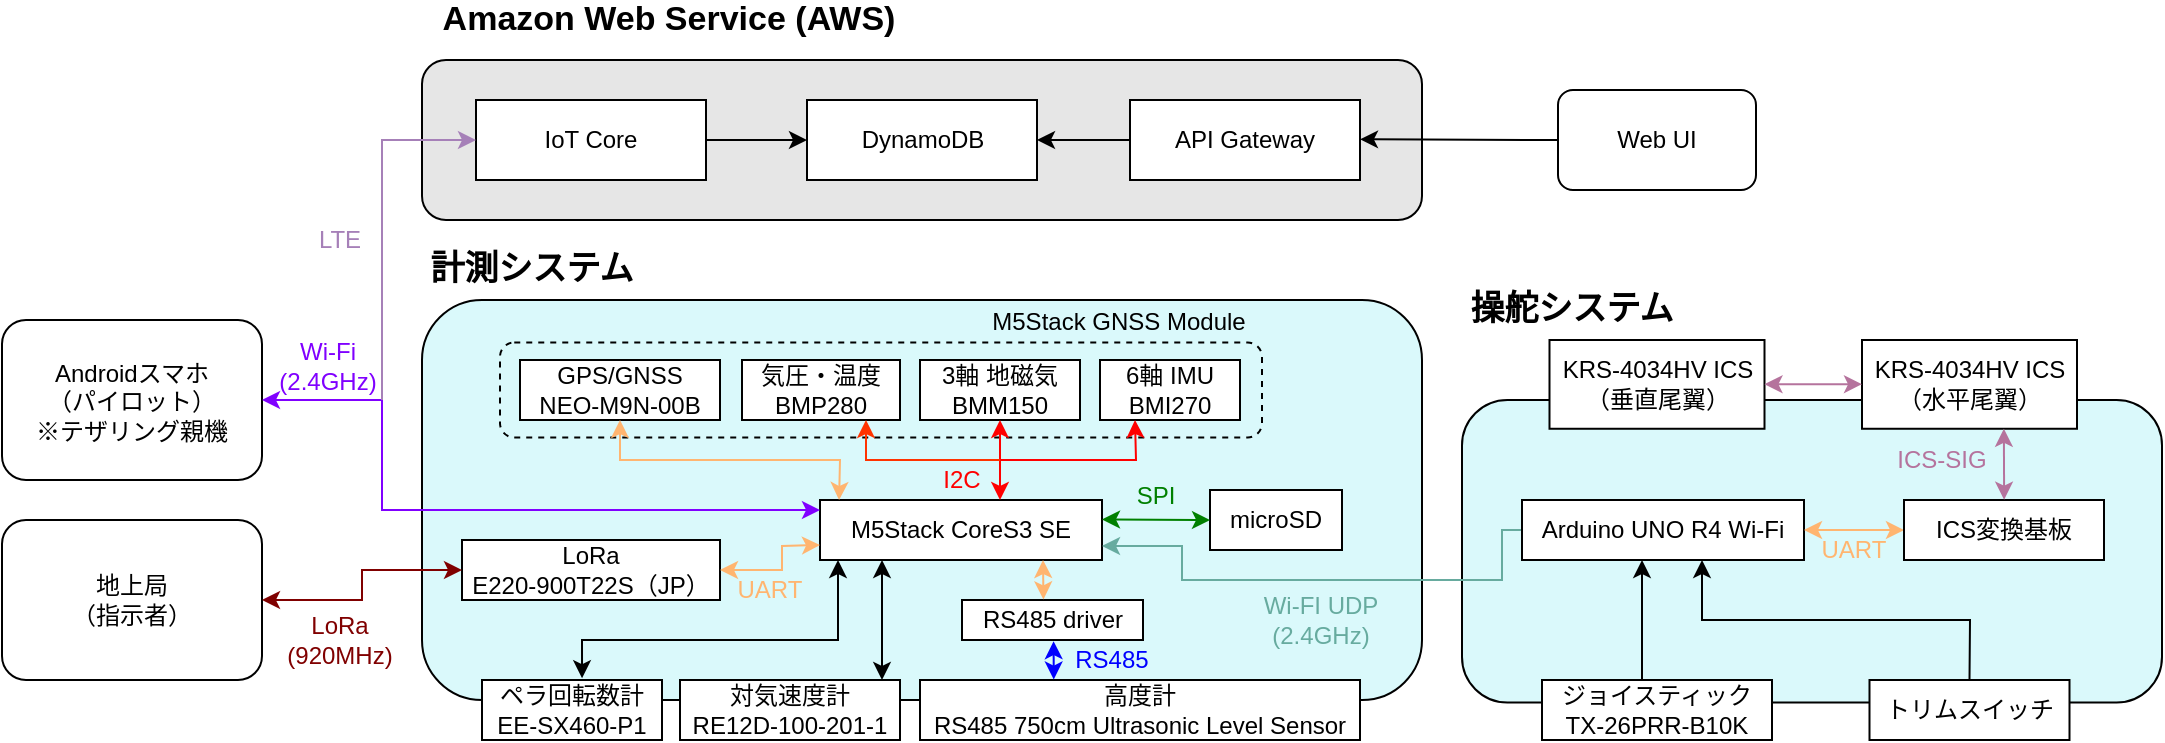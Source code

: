 <mxfile version="27.1.5">
  <diagram name="全体図" id="6K07M-bdMIoADG_4eisC">
    <mxGraphModel dx="1426" dy="1920" grid="1" gridSize="10" guides="1" tooltips="1" connect="1" arrows="1" fold="1" page="1" pageScale="1" pageWidth="827" pageHeight="1169" math="0" shadow="0">
      <root>
        <mxCell id="0" />
        <mxCell id="1" parent="0" />
        <mxCell id="6jxWXBO_irFHfBW3TYrJ-2" value="" style="rounded=1;whiteSpace=wrap;html=1;fillColor=#daf9fb;" parent="1" vertex="1">
          <mxGeometry x="760" y="140" width="350" height="151.25" as="geometry" />
        </mxCell>
        <mxCell id="6jxWXBO_irFHfBW3TYrJ-13" value="" style="rounded=1;whiteSpace=wrap;html=1;fillColor=#E6E6E6;fontColor=#ffffff;strokeColor=#000000;" parent="1" vertex="1">
          <mxGeometry x="240" y="-30" width="500" height="80" as="geometry" />
        </mxCell>
        <mxCell id="qhWnbRb1_LZRBb_jjzeY-1" value="" style="rounded=1;whiteSpace=wrap;html=1;fillColor=#daf9fb;" parent="1" vertex="1">
          <mxGeometry x="240" y="90" width="500" height="200" as="geometry" />
        </mxCell>
        <mxCell id="rOg-yM2_KAsI7TXyr_-D-17" value="" style="rounded=1;whiteSpace=wrap;html=1;dashed=1;fillColor=none;" parent="1" vertex="1">
          <mxGeometry x="279" y="111.25" width="381" height="47.5" as="geometry" />
        </mxCell>
        <mxCell id="qhWnbRb1_LZRBb_jjzeY-2" value="M5Stack CoreS3 SE" style="rounded=0;whiteSpace=wrap;html=1;" parent="1" vertex="1">
          <mxGeometry x="439" y="190" width="141" height="30" as="geometry" />
        </mxCell>
        <mxCell id="qhWnbRb1_LZRBb_jjzeY-3" value="6軸 IMU&lt;div&gt;BMI270&lt;/div&gt;" style="rounded=0;whiteSpace=wrap;html=1;" parent="1" vertex="1">
          <mxGeometry x="579" y="120" width="70" height="30" as="geometry" />
        </mxCell>
        <mxCell id="qhWnbRb1_LZRBb_jjzeY-4" value="3軸 地磁気&lt;div&gt;BMM150&lt;/div&gt;" style="rounded=0;whiteSpace=wrap;html=1;" parent="1" vertex="1">
          <mxGeometry x="489" y="120" width="80" height="30" as="geometry" />
        </mxCell>
        <mxCell id="qhWnbRb1_LZRBb_jjzeY-5" value="気圧・温度&lt;div&gt;BMP280&lt;/div&gt;" style="rounded=0;whiteSpace=wrap;html=1;" parent="1" vertex="1">
          <mxGeometry x="400" y="120" width="79" height="30" as="geometry" />
        </mxCell>
        <mxCell id="qhWnbRb1_LZRBb_jjzeY-6" value="GPS/GNSS&lt;div&gt;NEO-M9N-00B&lt;/div&gt;" style="rounded=0;whiteSpace=wrap;html=1;" parent="1" vertex="1">
          <mxGeometry x="289" y="120" width="100" height="30" as="geometry" />
        </mxCell>
        <mxCell id="qhWnbRb1_LZRBb_jjzeY-7" value="LoRa&lt;div&gt;E220-900T22S（JP）&lt;/div&gt;" style="rounded=0;whiteSpace=wrap;html=1;" parent="1" vertex="1">
          <mxGeometry x="260" y="210" width="129" height="30" as="geometry" />
        </mxCell>
        <mxCell id="qhWnbRb1_LZRBb_jjzeY-8" value="microSD" style="rounded=0;whiteSpace=wrap;html=1;" parent="1" vertex="1">
          <mxGeometry x="634" y="185" width="66" height="30" as="geometry" />
        </mxCell>
        <mxCell id="qhWnbRb1_LZRBb_jjzeY-11" value="対気速度計&lt;div&gt;RE12D-100-201-1&lt;/div&gt;" style="rounded=0;whiteSpace=wrap;html=1;" parent="1" vertex="1">
          <mxGeometry x="369" y="280" width="110" height="30" as="geometry" />
        </mxCell>
        <mxCell id="qhWnbRb1_LZRBb_jjzeY-12" value="&lt;div&gt;ペラ回転数計&lt;/div&gt;&lt;div&gt;EE-SX460-P1&lt;/div&gt;" style="rounded=0;whiteSpace=wrap;html=1;" parent="1" vertex="1">
          <mxGeometry x="270" y="280" width="90" height="30" as="geometry" />
        </mxCell>
        <mxCell id="qhWnbRb1_LZRBb_jjzeY-13" value="&lt;div&gt;高度計&lt;/div&gt;&lt;div&gt;RS485 750cm Ultrasonic Level Sensor&lt;/div&gt;" style="rounded=0;whiteSpace=wrap;html=1;" parent="1" vertex="1">
          <mxGeometry x="489" y="280" width="220" height="30" as="geometry" />
        </mxCell>
        <mxCell id="qhWnbRb1_LZRBb_jjzeY-18" value="" style="endArrow=classic;startArrow=classic;html=1;rounded=0;strokeColor=#ff0000;" parent="1" edge="1">
          <mxGeometry width="50" height="50" relative="1" as="geometry">
            <mxPoint x="529" y="150" as="sourcePoint" />
            <mxPoint x="529" y="190" as="targetPoint" />
            <Array as="points" />
          </mxGeometry>
        </mxCell>
        <mxCell id="qhWnbRb1_LZRBb_jjzeY-19" value="" style="endArrow=classic;html=1;rounded=0;entryX=0.25;entryY=1;entryDx=0;entryDy=0;strokeColor=#ff0000;" parent="1" target="qhWnbRb1_LZRBb_jjzeY-3" edge="1">
          <mxGeometry width="50" height="50" relative="1" as="geometry">
            <mxPoint x="529" y="170" as="sourcePoint" />
            <mxPoint x="569" y="150" as="targetPoint" />
            <Array as="points">
              <mxPoint x="569" y="170" />
              <mxPoint x="597" y="170" />
            </Array>
          </mxGeometry>
        </mxCell>
        <mxCell id="qhWnbRb1_LZRBb_jjzeY-20" value="" style="endArrow=classic;html=1;rounded=0;strokeColor=#ff3300;" parent="1" edge="1">
          <mxGeometry width="50" height="50" relative="1" as="geometry">
            <mxPoint x="529" y="170" as="sourcePoint" />
            <mxPoint x="462" y="150" as="targetPoint" />
            <Array as="points">
              <mxPoint x="462" y="170" />
            </Array>
          </mxGeometry>
        </mxCell>
        <mxCell id="qhWnbRb1_LZRBb_jjzeY-21" value="I2C" style="text;html=1;align=center;verticalAlign=middle;whiteSpace=wrap;rounded=0;fontColor=#ff0000;" parent="1" vertex="1">
          <mxGeometry x="486.5" y="170" width="46" height="20" as="geometry" />
        </mxCell>
        <mxCell id="qhWnbRb1_LZRBb_jjzeY-22" value="" style="endArrow=classic;startArrow=classic;html=1;rounded=0;strokeColor=#FFB570;entryX=0.106;entryY=0.002;entryDx=0;entryDy=0;entryPerimeter=0;" parent="1" edge="1">
          <mxGeometry width="50" height="50" relative="1" as="geometry">
            <mxPoint x="339" y="150" as="sourcePoint" />
            <mxPoint x="448.54" y="190" as="targetPoint" />
            <Array as="points">
              <mxPoint x="339" y="170" />
              <mxPoint x="449" y="170" />
            </Array>
          </mxGeometry>
        </mxCell>
        <mxCell id="qhWnbRb1_LZRBb_jjzeY-23" value="&lt;font&gt;UART&lt;/font&gt;" style="text;html=1;align=center;verticalAlign=middle;whiteSpace=wrap;rounded=0;fontColor=#FFB570;" parent="1" vertex="1">
          <mxGeometry x="389" y="225" width="50" height="20" as="geometry" />
        </mxCell>
        <mxCell id="IAhwxvjueymBkviinYW7-1" value="SPI" style="text;html=1;align=center;verticalAlign=middle;whiteSpace=wrap;rounded=0;fontColor=#008000;" parent="1" vertex="1">
          <mxGeometry x="587" y="177.5" width="40" height="20" as="geometry" />
        </mxCell>
        <mxCell id="IAhwxvjueymBkviinYW7-2" value="" style="endArrow=classic;startArrow=classic;html=1;rounded=0;strokeColor=#FFB570;entryX=0;entryY=0.75;entryDx=0;entryDy=0;exitX=1;exitY=0.5;exitDx=0;exitDy=0;" parent="1" source="qhWnbRb1_LZRBb_jjzeY-7" target="qhWnbRb1_LZRBb_jjzeY-2" edge="1">
          <mxGeometry width="50" height="50" relative="1" as="geometry">
            <mxPoint x="389" y="215" as="sourcePoint" />
            <mxPoint x="439" y="215" as="targetPoint" />
            <Array as="points">
              <mxPoint x="420" y="225" />
              <mxPoint x="420" y="213" />
            </Array>
          </mxGeometry>
        </mxCell>
        <mxCell id="IAhwxvjueymBkviinYW7-3" value="" style="endArrow=classic;startArrow=classic;html=1;rounded=0;exitX=0.667;exitY=-0.03;exitDx=0;exitDy=0;exitPerimeter=0;" parent="1" edge="1">
          <mxGeometry width="50" height="50" relative="1" as="geometry">
            <mxPoint x="320.03" y="279.1" as="sourcePoint" />
            <mxPoint x="448" y="220" as="targetPoint" />
            <Array as="points">
              <mxPoint x="320" y="260" />
              <mxPoint x="448" y="260" />
            </Array>
          </mxGeometry>
        </mxCell>
        <mxCell id="IAhwxvjueymBkviinYW7-4" value="" style="endArrow=classic;startArrow=classic;html=1;rounded=0;" parent="1" edge="1">
          <mxGeometry width="50" height="50" relative="1" as="geometry">
            <mxPoint x="470" y="280" as="sourcePoint" />
            <mxPoint x="470" y="220" as="targetPoint" />
          </mxGeometry>
        </mxCell>
        <mxCell id="IAhwxvjueymBkviinYW7-37" value="" style="rounded=1;whiteSpace=wrap;html=1;" parent="1" vertex="1">
          <mxGeometry x="30" y="100" width="130" height="80" as="geometry" />
        </mxCell>
        <mxCell id="IAhwxvjueymBkviinYW7-38" value="" style="rounded=1;whiteSpace=wrap;html=1;" parent="1" vertex="1">
          <mxGeometry x="30" y="200" width="130" height="80" as="geometry" />
        </mxCell>
        <mxCell id="IAhwxvjueymBkviinYW7-40" value="&lt;div&gt;Androidスマホ&lt;/div&gt;&lt;div&gt;（パイロット）&lt;/div&gt;&lt;div&gt;※テザリング親機&lt;/div&gt;" style="text;html=1;align=center;verticalAlign=middle;whiteSpace=wrap;rounded=0;" parent="1" vertex="1">
          <mxGeometry x="41.25" y="120" width="107.5" height="42.5" as="geometry" />
        </mxCell>
        <mxCell id="IAhwxvjueymBkviinYW7-41" value="&lt;div&gt;地上局&lt;/div&gt;&lt;div&gt;（指示者）&lt;/div&gt;" style="text;html=1;align=center;verticalAlign=middle;whiteSpace=wrap;rounded=0;" parent="1" vertex="1">
          <mxGeometry x="60" y="225" width="70" height="30" as="geometry" />
        </mxCell>
        <mxCell id="IAhwxvjueymBkviinYW7-42" value="" style="endArrow=classic;startArrow=classic;html=1;rounded=0;fontColor=#99FF33;strokeColor=#800000;exitX=1;exitY=0.5;exitDx=0;exitDy=0;entryX=0;entryY=0.5;entryDx=0;entryDy=0;" parent="1" source="IAhwxvjueymBkviinYW7-38" target="qhWnbRb1_LZRBb_jjzeY-7" edge="1">
          <mxGeometry width="50" height="50" relative="1" as="geometry">
            <mxPoint x="210" y="230" as="sourcePoint" />
            <mxPoint x="260" y="230" as="targetPoint" />
            <Array as="points">
              <mxPoint x="210" y="240" />
              <mxPoint x="210" y="225" />
            </Array>
          </mxGeometry>
        </mxCell>
        <mxCell id="IAhwxvjueymBkviinYW7-43" value="" style="endArrow=classic;startArrow=classic;html=1;rounded=0;strokeColor=#8000FF;fontColor=#7EA6E0;exitX=1;exitY=0.5;exitDx=0;exitDy=0;" parent="1" source="IAhwxvjueymBkviinYW7-37" edge="1">
          <mxGeometry width="50" height="50" relative="1" as="geometry">
            <mxPoint x="330" y="195" as="sourcePoint" />
            <mxPoint x="439" y="195" as="targetPoint" />
            <Array as="points">
              <mxPoint x="220" y="140" />
              <mxPoint x="220" y="195" />
            </Array>
          </mxGeometry>
        </mxCell>
        <mxCell id="IAhwxvjueymBkviinYW7-46" value="&lt;font style=&quot;&quot;&gt;LoRa&lt;/font&gt;&lt;div&gt;&lt;font style=&quot;&quot;&gt;(920MHz)&lt;/font&gt;&lt;/div&gt;" style="text;html=1;align=center;verticalAlign=middle;whiteSpace=wrap;rounded=0;fontColor=#800000;labelBackgroundColor=none;" parent="1" vertex="1">
          <mxGeometry x="168.75" y="245" width="60" height="30" as="geometry" />
        </mxCell>
        <mxCell id="IAhwxvjueymBkviinYW7-47" value="&lt;font style=&quot;&quot;&gt;Wi-Fi&lt;/font&gt;&lt;div&gt;&lt;font style=&quot;&quot;&gt;(2.4GHz)&lt;/font&gt;&lt;/div&gt;" style="text;html=1;align=center;verticalAlign=middle;whiteSpace=wrap;rounded=0;fontColor=#8000FF;" parent="1" vertex="1">
          <mxGeometry x="157.5" y="107.5" width="70" height="30" as="geometry" />
        </mxCell>
        <mxCell id="5KmOA9PAkvmJi2R7xXo4-1" value="" style="endArrow=classic;startArrow=classic;html=1;rounded=0;strokeColor=#008000;entryX=0;entryY=0.5;entryDx=0;entryDy=0;fontColor=#000000;exitX=1;exitY=0.5;exitDx=0;exitDy=0;" parent="1" target="qhWnbRb1_LZRBb_jjzeY-8" edge="1">
          <mxGeometry width="50" height="50" relative="1" as="geometry">
            <mxPoint x="580" y="199.72" as="sourcePoint" />
            <mxPoint x="629" y="199.72" as="targetPoint" />
          </mxGeometry>
        </mxCell>
        <mxCell id="rOg-yM2_KAsI7TXyr_-D-1" value="" style="endArrow=classic;startArrow=classic;html=1;rounded=0;strokeColor=#0000FF;entryX=0.304;entryY=-0.008;entryDx=0;entryDy=0;exitX=0.506;exitY=1.03;exitDx=0;exitDy=0;entryPerimeter=0;exitPerimeter=0;" parent="1" source="rOg-yM2_KAsI7TXyr_-D-3" target="qhWnbRb1_LZRBb_jjzeY-13" edge="1">
          <mxGeometry width="50" height="50" relative="1" as="geometry">
            <mxPoint x="550" y="340.278" as="sourcePoint" />
            <mxPoint x="600" y="259.6" as="targetPoint" />
          </mxGeometry>
        </mxCell>
        <mxCell id="rOg-yM2_KAsI7TXyr_-D-3" value="RS485 driver" style="rounded=0;whiteSpace=wrap;html=1;" parent="1" vertex="1">
          <mxGeometry x="510" y="240" width="90.5" height="20" as="geometry" />
        </mxCell>
        <mxCell id="rOg-yM2_KAsI7TXyr_-D-4" value="" style="endArrow=classic;startArrow=classic;html=1;rounded=0;strokeColor=#FFB570;entryX=0.45;entryY=-0.014;entryDx=0;entryDy=0;exitX=1;exitY=0.5;exitDx=0;exitDy=0;entryPerimeter=0;" parent="1" target="rOg-yM2_KAsI7TXyr_-D-3" edge="1">
          <mxGeometry width="50" height="50" relative="1" as="geometry">
            <mxPoint x="550.5" y="220" as="sourcePoint" />
            <mxPoint x="600.5" y="220" as="targetPoint" />
          </mxGeometry>
        </mxCell>
        <mxCell id="rOg-yM2_KAsI7TXyr_-D-6" value="RS485" style="text;html=1;align=center;verticalAlign=middle;whiteSpace=wrap;rounded=0;fontColor=#0000FF;" parent="1" vertex="1">
          <mxGeometry x="560" y="260" width="50" height="20" as="geometry" />
        </mxCell>
        <mxCell id="rOg-yM2_KAsI7TXyr_-D-7" value="" style="endArrow=none;startArrow=classic;html=1;rounded=0;strokeColor=#67AB9F;exitX=1;exitY=0.75;exitDx=0;exitDy=0;entryX=0;entryY=0.5;entryDx=0;entryDy=0;startFill=1;endFill=0;" parent="1" target="6jxWXBO_irFHfBW3TYrJ-3" edge="1">
          <mxGeometry width="50" height="50" relative="1" as="geometry">
            <mxPoint x="580" y="213" as="sourcePoint" />
            <mxPoint x="759.36" y="240.29" as="targetPoint" />
            <Array as="points">
              <mxPoint x="620" y="213" />
              <mxPoint x="620" y="230" />
              <mxPoint x="780" y="230" />
              <mxPoint x="780" y="205" />
              <mxPoint x="790" y="205" />
            </Array>
          </mxGeometry>
        </mxCell>
        <mxCell id="rOg-yM2_KAsI7TXyr_-D-13" value="&lt;b&gt;&lt;font style=&quot;font-size: 17px;&quot;&gt;計測システム&lt;/font&gt;&lt;/b&gt;" style="text;html=1;align=center;verticalAlign=middle;whiteSpace=wrap;rounded=0;" parent="1" vertex="1">
          <mxGeometry x="240" y="65" width="110" height="20" as="geometry" />
        </mxCell>
        <mxCell id="rOg-yM2_KAsI7TXyr_-D-18" value="M5Stack GNSS Module" style="text;html=1;align=center;verticalAlign=middle;whiteSpace=wrap;rounded=0;" parent="1" vertex="1">
          <mxGeometry x="520" y="91.25" width="137" height="20" as="geometry" />
        </mxCell>
        <mxCell id="6jxWXBO_irFHfBW3TYrJ-1" value="&lt;b&gt;&lt;font style=&quot;font-size: 17px;&quot;&gt;操舵システム&lt;/font&gt;&lt;/b&gt;" style="text;html=1;align=center;verticalAlign=middle;whiteSpace=wrap;rounded=0;" parent="1" vertex="1">
          <mxGeometry x="760" y="85" width="110" height="20" as="geometry" />
        </mxCell>
        <mxCell id="6jxWXBO_irFHfBW3TYrJ-3" value="Arduino UNO R4 Wi-Fi" style="rounded=0;whiteSpace=wrap;html=1;" parent="1" vertex="1">
          <mxGeometry x="790" y="190" width="141" height="30" as="geometry" />
        </mxCell>
        <mxCell id="6jxWXBO_irFHfBW3TYrJ-4" value="&lt;div&gt;Wi-FI UDP&lt;/div&gt;&lt;div&gt;(2.4GHz)&lt;/div&gt;" style="text;html=1;align=center;verticalAlign=middle;whiteSpace=wrap;rounded=0;fontColor=#67AB9F;" parent="1" vertex="1">
          <mxGeometry x="649" y="235" width="81" height="30" as="geometry" />
        </mxCell>
        <mxCell id="6jxWXBO_irFHfBW3TYrJ-5" value="IoT Core" style="rounded=0;whiteSpace=wrap;html=1;" parent="1" vertex="1">
          <mxGeometry x="267" y="-10" width="115" height="40" as="geometry" />
        </mxCell>
        <mxCell id="6jxWXBO_irFHfBW3TYrJ-6" value="DynamoDB" style="rounded=0;whiteSpace=wrap;html=1;" parent="1" vertex="1">
          <mxGeometry x="432.5" y="-10" width="115" height="40" as="geometry" />
        </mxCell>
        <mxCell id="6jxWXBO_irFHfBW3TYrJ-10" value="" style="endArrow=classic;html=1;rounded=0;fontColor=#E6D0DE;strokeColor=#A680B8;entryX=0;entryY=0.5;entryDx=0;entryDy=0;" parent="1" target="6jxWXBO_irFHfBW3TYrJ-5" edge="1">
          <mxGeometry width="50" height="50" relative="1" as="geometry">
            <mxPoint x="220" y="140" as="sourcePoint" />
            <mxPoint x="217.5" y="57.5" as="targetPoint" />
            <Array as="points">
              <mxPoint x="220" y="10" />
            </Array>
          </mxGeometry>
        </mxCell>
        <mxCell id="6jxWXBO_irFHfBW3TYrJ-12" value="API Gateway" style="rounded=0;whiteSpace=wrap;html=1;" parent="1" vertex="1">
          <mxGeometry x="594" y="-10" width="115" height="40" as="geometry" />
        </mxCell>
        <mxCell id="6jxWXBO_irFHfBW3TYrJ-14" value="LTE" style="text;html=1;align=center;verticalAlign=middle;whiteSpace=wrap;rounded=0;fontColor=#A680B8;" parent="1" vertex="1">
          <mxGeometry x="180" y="50" width="37.5" height="20" as="geometry" />
        </mxCell>
        <mxCell id="6jxWXBO_irFHfBW3TYrJ-15" value="" style="endArrow=classic;html=1;rounded=0;exitX=1;exitY=0.5;exitDx=0;exitDy=0;entryX=0;entryY=0.5;entryDx=0;entryDy=0;" parent="1" source="6jxWXBO_irFHfBW3TYrJ-5" target="6jxWXBO_irFHfBW3TYrJ-6" edge="1">
          <mxGeometry width="50" height="50" relative="1" as="geometry">
            <mxPoint x="340" y="160" as="sourcePoint" />
            <mxPoint x="390" y="110" as="targetPoint" />
          </mxGeometry>
        </mxCell>
        <mxCell id="6jxWXBO_irFHfBW3TYrJ-16" value="" style="endArrow=none;html=1;rounded=0;exitX=1;exitY=0.5;exitDx=0;exitDy=0;entryX=0;entryY=0.5;entryDx=0;entryDy=0;startFill=1;startArrow=classic;" parent="1" source="6jxWXBO_irFHfBW3TYrJ-6" target="6jxWXBO_irFHfBW3TYrJ-12" edge="1">
          <mxGeometry width="50" height="50" relative="1" as="geometry">
            <mxPoint x="559" y="20" as="sourcePoint" />
            <mxPoint x="610" y="20" as="targetPoint" />
          </mxGeometry>
        </mxCell>
        <mxCell id="6jxWXBO_irFHfBW3TYrJ-17" value="" style="endArrow=none;html=1;rounded=0;exitX=1;exitY=0.5;exitDx=0;exitDy=0;entryX=0;entryY=0.5;entryDx=0;entryDy=0;startArrow=classic;startFill=1;" parent="1" target="6jxWXBO_irFHfBW3TYrJ-18" edge="1">
          <mxGeometry width="50" height="50" relative="1" as="geometry">
            <mxPoint x="709" y="9.66" as="sourcePoint" />
            <mxPoint x="800" y="10" as="targetPoint" />
          </mxGeometry>
        </mxCell>
        <mxCell id="6jxWXBO_irFHfBW3TYrJ-18" value="Web UI" style="rounded=1;whiteSpace=wrap;html=1;" parent="1" vertex="1">
          <mxGeometry x="808" y="-15" width="99" height="50" as="geometry" />
        </mxCell>
        <mxCell id="6jxWXBO_irFHfBW3TYrJ-19" value="トリムスイッチ" style="rounded=0;whiteSpace=wrap;html=1;" parent="1" vertex="1">
          <mxGeometry x="963.75" y="280" width="100" height="30" as="geometry" />
        </mxCell>
        <mxCell id="6jxWXBO_irFHfBW3TYrJ-20" value="&lt;div&gt;ジョイスティック&lt;/div&gt;&lt;div&gt;TX-26PRR-B10K&lt;/div&gt;" style="rounded=0;whiteSpace=wrap;html=1;" parent="1" vertex="1">
          <mxGeometry x="800" y="280" width="115" height="30" as="geometry" />
        </mxCell>
        <mxCell id="6jxWXBO_irFHfBW3TYrJ-21" value="" style="endArrow=classic;startArrow=none;html=1;rounded=0;startFill=0;" parent="1" edge="1">
          <mxGeometry width="50" height="50" relative="1" as="geometry">
            <mxPoint x="850" y="280" as="sourcePoint" />
            <mxPoint x="850" y="220" as="targetPoint" />
          </mxGeometry>
        </mxCell>
        <mxCell id="6jxWXBO_irFHfBW3TYrJ-22" value="" style="endArrow=classic;startArrow=none;html=1;rounded=0;startFill=0;exitX=0.5;exitY=0;exitDx=0;exitDy=0;" parent="1" source="6jxWXBO_irFHfBW3TYrJ-19" edge="1">
          <mxGeometry width="50" height="50" relative="1" as="geometry">
            <mxPoint x="897.5" y="280" as="sourcePoint" />
            <mxPoint x="880" y="220" as="targetPoint" />
            <Array as="points">
              <mxPoint x="1014" y="250" />
              <mxPoint x="880" y="250" />
            </Array>
          </mxGeometry>
        </mxCell>
        <mxCell id="6jxWXBO_irFHfBW3TYrJ-23" value="" style="endArrow=classic;startArrow=classic;html=1;rounded=0;strokeColor=#FFB570;exitX=0;exitY=0.5;exitDx=0;exitDy=0;entryX=1;entryY=0.5;entryDx=0;entryDy=0;" parent="1" source="6jxWXBO_irFHfBW3TYrJ-26" target="6jxWXBO_irFHfBW3TYrJ-3" edge="1">
          <mxGeometry width="50" height="50" relative="1" as="geometry">
            <mxPoint x="981" y="204.83" as="sourcePoint" />
            <mxPoint x="951" y="204.83" as="targetPoint" />
            <Array as="points" />
          </mxGeometry>
        </mxCell>
        <mxCell id="6jxWXBO_irFHfBW3TYrJ-26" value="ICS変換基板" style="rounded=0;whiteSpace=wrap;html=1;" parent="1" vertex="1">
          <mxGeometry x="981" y="190" width="100" height="30" as="geometry" />
        </mxCell>
        <mxCell id="6jxWXBO_irFHfBW3TYrJ-27" value="&lt;font&gt;UART&lt;/font&gt;" style="text;html=1;align=center;verticalAlign=middle;whiteSpace=wrap;rounded=0;fontColor=#FFB570;" parent="1" vertex="1">
          <mxGeometry x="931" y="205" width="50" height="20" as="geometry" />
        </mxCell>
        <mxCell id="6jxWXBO_irFHfBW3TYrJ-29" value="&lt;div&gt;KRS-4034HV ICS&lt;/div&gt;&lt;div&gt;（垂直尾翼）&lt;/div&gt;" style="rounded=0;whiteSpace=wrap;html=1;" parent="1" vertex="1">
          <mxGeometry x="803.75" y="110" width="107.5" height="44.38" as="geometry" />
        </mxCell>
        <mxCell id="6jxWXBO_irFHfBW3TYrJ-30" value="&lt;div&gt;KRS-4034HV ICS&lt;/div&gt;&lt;div&gt;（水平尾翼）&lt;/div&gt;" style="rounded=0;whiteSpace=wrap;html=1;" parent="1" vertex="1">
          <mxGeometry x="960" y="110" width="107.5" height="44.38" as="geometry" />
        </mxCell>
        <mxCell id="6jxWXBO_irFHfBW3TYrJ-31" value="" style="endArrow=classic;startArrow=classic;html=1;rounded=0;strokeColor=#B5739D;exitX=0.557;exitY=1.004;exitDx=0;exitDy=0;entryX=0.324;entryY=-0.063;entryDx=0;entryDy=0;entryPerimeter=0;exitPerimeter=0;" parent="1" edge="1">
          <mxGeometry width="50" height="50" relative="1" as="geometry">
            <mxPoint x="1030.938" y="154.385" as="sourcePoint" />
            <mxPoint x="1031.06" y="189.85" as="targetPoint" />
            <Array as="points" />
          </mxGeometry>
        </mxCell>
        <mxCell id="6jxWXBO_irFHfBW3TYrJ-32" value="ICS-SIG" style="text;html=1;align=center;verticalAlign=middle;whiteSpace=wrap;rounded=0;fontColor=#B5739D;" parent="1" vertex="1">
          <mxGeometry x="970" y="160" width="60" height="20" as="geometry" />
        </mxCell>
        <mxCell id="6jxWXBO_irFHfBW3TYrJ-33" value="" style="endArrow=classic;startArrow=classic;html=1;rounded=0;strokeColor=#B5739D;exitX=1;exitY=0.5;exitDx=0;exitDy=0;entryX=0;entryY=0.5;entryDx=0;entryDy=0;" parent="1" edge="1">
          <mxGeometry width="50" height="50" relative="1" as="geometry">
            <mxPoint x="911.25" y="132.095" as="sourcePoint" />
            <mxPoint x="960" y="132.095" as="targetPoint" />
            <Array as="points" />
          </mxGeometry>
        </mxCell>
        <mxCell id="6jxWXBO_irFHfBW3TYrJ-37" value="&lt;b&gt;&lt;font style=&quot;font-size: 17px;&quot;&gt;Amazon Web Service (AWS)&lt;/font&gt;&lt;/b&gt;" style="text;html=1;align=center;verticalAlign=middle;whiteSpace=wrap;rounded=0;" parent="1" vertex="1">
          <mxGeometry x="240" y="-60" width="246.5" height="20" as="geometry" />
        </mxCell>
      </root>
    </mxGraphModel>
  </diagram>
</mxfile>
